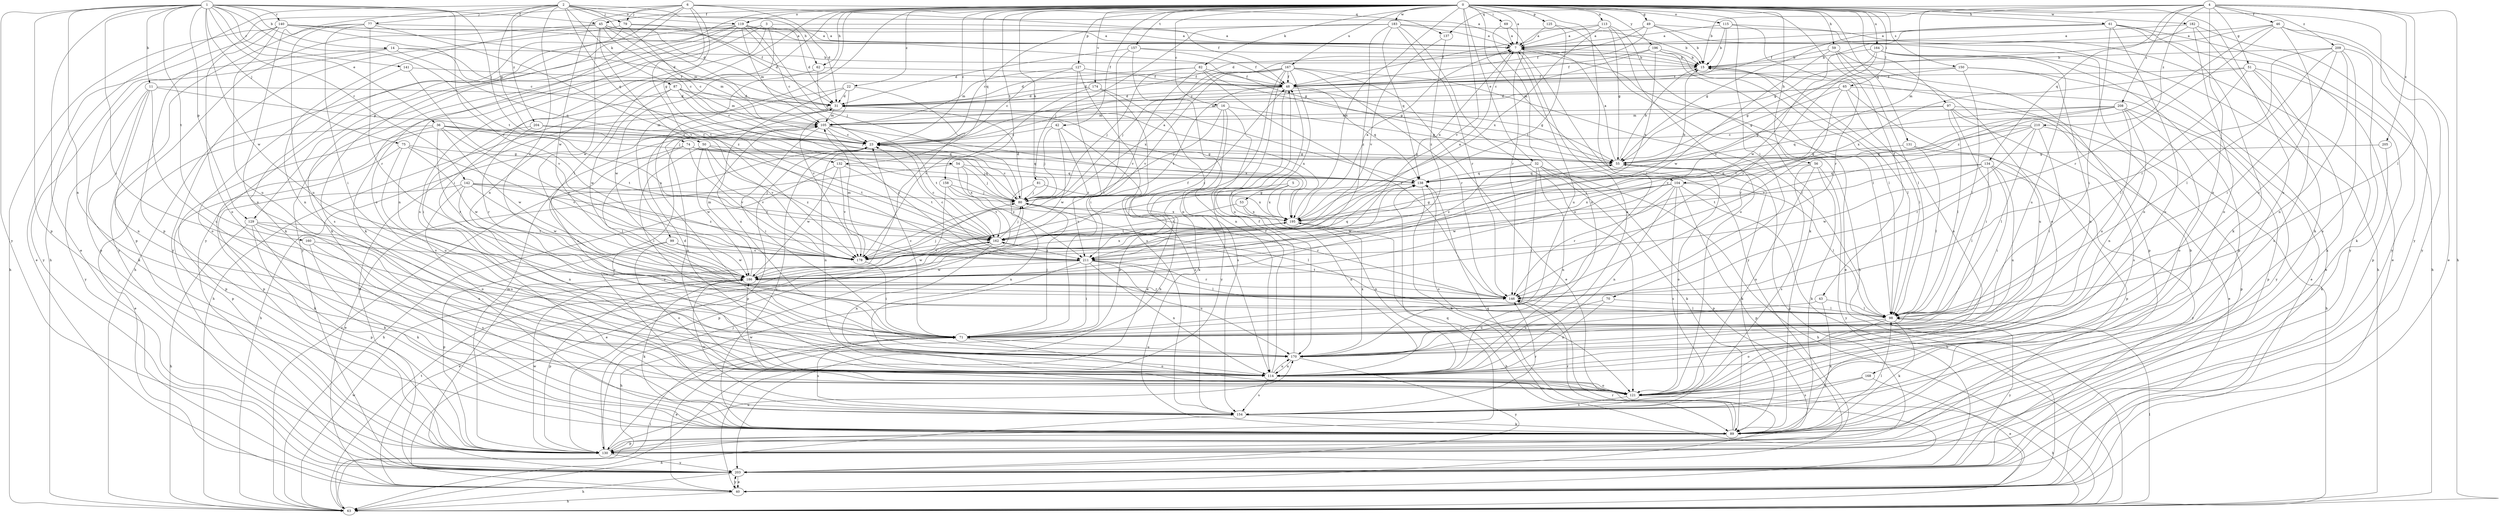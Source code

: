 strict digraph  {
0;
1;
2;
3;
4;
5;
6;
7;
11;
14;
15;
16;
22;
23;
31;
32;
36;
40;
42;
43;
45;
46;
48;
49;
50;
51;
53;
54;
55;
56;
59;
61;
62;
63;
65;
69;
70;
71;
74;
75;
77;
79;
80;
81;
82;
87;
89;
97;
98;
99;
104;
105;
113;
114;
115;
119;
121;
125;
127;
129;
130;
131;
132;
134;
137;
138;
140;
141;
142;
146;
150;
154;
157;
158;
160;
162;
164;
167;
168;
170;
174;
178;
182;
183;
186;
195;
196;
203;
204;
205;
208;
209;
210;
211;
0 -> 7  [label=a];
0 -> 16  [label=c];
0 -> 22  [label=c];
0 -> 23  [label=c];
0 -> 32  [label=e];
0 -> 42  [label=f];
0 -> 43  [label=f];
0 -> 45  [label=f];
0 -> 49  [label=g];
0 -> 56  [label=h];
0 -> 59  [label=h];
0 -> 61  [label=h];
0 -> 62  [label=h];
0 -> 65  [label=i];
0 -> 69  [label=i];
0 -> 70  [label=i];
0 -> 71  [label=i];
0 -> 81  [label=k];
0 -> 82  [label=k];
0 -> 97  [label=l];
0 -> 99  [label=m];
0 -> 104  [label=m];
0 -> 113  [label=n];
0 -> 114  [label=n];
0 -> 115  [label=o];
0 -> 119  [label=o];
0 -> 125  [label=p];
0 -> 127  [label=p];
0 -> 129  [label=p];
0 -> 131  [label=q];
0 -> 132  [label=q];
0 -> 150  [label=s];
0 -> 154  [label=s];
0 -> 157  [label=t];
0 -> 158  [label=t];
0 -> 164  [label=u];
0 -> 167  [label=u];
0 -> 168  [label=u];
0 -> 170  [label=u];
0 -> 174  [label=v];
0 -> 178  [label=v];
0 -> 182  [label=w];
0 -> 183  [label=w];
0 -> 195  [label=x];
0 -> 196  [label=y];
0 -> 203  [label=y];
1 -> 11  [label=b];
1 -> 14  [label=b];
1 -> 36  [label=e];
1 -> 40  [label=e];
1 -> 45  [label=f];
1 -> 71  [label=i];
1 -> 74  [label=j];
1 -> 75  [label=j];
1 -> 114  [label=n];
1 -> 129  [label=p];
1 -> 130  [label=p];
1 -> 140  [label=r];
1 -> 141  [label=r];
1 -> 142  [label=r];
1 -> 160  [label=t];
1 -> 162  [label=t];
1 -> 178  [label=v];
1 -> 186  [label=w];
1 -> 203  [label=y];
2 -> 7  [label=a];
2 -> 31  [label=d];
2 -> 50  [label=g];
2 -> 62  [label=h];
2 -> 63  [label=h];
2 -> 77  [label=j];
2 -> 79  [label=j];
2 -> 87  [label=k];
2 -> 119  [label=o];
2 -> 121  [label=o];
2 -> 132  [label=q];
2 -> 146  [label=r];
2 -> 204  [label=z];
3 -> 7  [label=a];
3 -> 31  [label=d];
3 -> 71  [label=i];
3 -> 89  [label=k];
3 -> 98  [label=l];
3 -> 203  [label=y];
4 -> 15  [label=b];
4 -> 46  [label=f];
4 -> 51  [label=g];
4 -> 63  [label=h];
4 -> 98  [label=l];
4 -> 104  [label=m];
4 -> 114  [label=n];
4 -> 134  [label=q];
4 -> 137  [label=q];
4 -> 205  [label=z];
4 -> 208  [label=z];
4 -> 209  [label=z];
4 -> 210  [label=z];
5 -> 53  [label=g];
5 -> 114  [label=n];
5 -> 178  [label=v];
5 -> 195  [label=x];
6 -> 31  [label=d];
6 -> 48  [label=f];
6 -> 54  [label=g];
6 -> 79  [label=j];
6 -> 121  [label=o];
6 -> 130  [label=p];
6 -> 137  [label=q];
6 -> 178  [label=v];
6 -> 186  [label=w];
6 -> 203  [label=y];
7 -> 15  [label=b];
7 -> 98  [label=l];
7 -> 170  [label=u];
7 -> 195  [label=x];
7 -> 203  [label=y];
11 -> 31  [label=d];
11 -> 80  [label=j];
11 -> 89  [label=k];
11 -> 114  [label=n];
11 -> 170  [label=u];
11 -> 203  [label=y];
14 -> 15  [label=b];
14 -> 105  [label=m];
14 -> 130  [label=p];
14 -> 138  [label=q];
14 -> 203  [label=y];
15 -> 48  [label=f];
15 -> 98  [label=l];
15 -> 121  [label=o];
16 -> 55  [label=g];
16 -> 80  [label=j];
16 -> 89  [label=k];
16 -> 105  [label=m];
16 -> 154  [label=s];
16 -> 211  [label=z];
22 -> 31  [label=d];
22 -> 63  [label=h];
22 -> 170  [label=u];
22 -> 178  [label=v];
22 -> 203  [label=y];
23 -> 55  [label=g];
23 -> 114  [label=n];
23 -> 130  [label=p];
31 -> 105  [label=m];
31 -> 121  [label=o];
31 -> 195  [label=x];
32 -> 63  [label=h];
32 -> 71  [label=i];
32 -> 89  [label=k];
32 -> 114  [label=n];
32 -> 130  [label=p];
32 -> 138  [label=q];
32 -> 211  [label=z];
36 -> 23  [label=c];
36 -> 40  [label=e];
36 -> 130  [label=p];
36 -> 138  [label=q];
36 -> 146  [label=r];
36 -> 162  [label=t];
36 -> 178  [label=v];
36 -> 186  [label=w];
40 -> 63  [label=h];
40 -> 146  [label=r];
40 -> 203  [label=y];
42 -> 23  [label=c];
42 -> 80  [label=j];
42 -> 154  [label=s];
42 -> 186  [label=w];
42 -> 211  [label=z];
43 -> 89  [label=k];
43 -> 98  [label=l];
43 -> 170  [label=u];
45 -> 7  [label=a];
45 -> 23  [label=c];
45 -> 48  [label=f];
45 -> 105  [label=m];
45 -> 114  [label=n];
45 -> 130  [label=p];
45 -> 138  [label=q];
45 -> 186  [label=w];
45 -> 211  [label=z];
46 -> 7  [label=a];
46 -> 40  [label=e];
46 -> 48  [label=f];
46 -> 146  [label=r];
46 -> 170  [label=u];
46 -> 203  [label=y];
46 -> 211  [label=z];
48 -> 31  [label=d];
48 -> 55  [label=g];
48 -> 138  [label=q];
48 -> 162  [label=t];
48 -> 203  [label=y];
49 -> 7  [label=a];
49 -> 15  [label=b];
49 -> 31  [label=d];
49 -> 48  [label=f];
49 -> 63  [label=h];
49 -> 121  [label=o];
50 -> 55  [label=g];
50 -> 71  [label=i];
50 -> 162  [label=t];
50 -> 178  [label=v];
50 -> 186  [label=w];
50 -> 211  [label=z];
51 -> 48  [label=f];
51 -> 89  [label=k];
51 -> 98  [label=l];
51 -> 130  [label=p];
51 -> 154  [label=s];
51 -> 195  [label=x];
53 -> 114  [label=n];
53 -> 162  [label=t];
53 -> 195  [label=x];
54 -> 40  [label=e];
54 -> 80  [label=j];
54 -> 138  [label=q];
54 -> 195  [label=x];
54 -> 211  [label=z];
55 -> 7  [label=a];
55 -> 15  [label=b];
55 -> 89  [label=k];
55 -> 121  [label=o];
55 -> 138  [label=q];
56 -> 89  [label=k];
56 -> 121  [label=o];
56 -> 138  [label=q];
56 -> 154  [label=s];
56 -> 203  [label=y];
59 -> 15  [label=b];
59 -> 98  [label=l];
59 -> 121  [label=o];
59 -> 130  [label=p];
59 -> 186  [label=w];
61 -> 7  [label=a];
61 -> 40  [label=e];
61 -> 55  [label=g];
61 -> 63  [label=h];
61 -> 71  [label=i];
61 -> 89  [label=k];
61 -> 121  [label=o];
61 -> 186  [label=w];
62 -> 48  [label=f];
62 -> 186  [label=w];
62 -> 195  [label=x];
63 -> 23  [label=c];
63 -> 71  [label=i];
63 -> 98  [label=l];
63 -> 162  [label=t];
63 -> 186  [label=w];
65 -> 31  [label=d];
65 -> 55  [label=g];
65 -> 98  [label=l];
65 -> 105  [label=m];
65 -> 146  [label=r];
65 -> 170  [label=u];
65 -> 203  [label=y];
69 -> 7  [label=a];
69 -> 114  [label=n];
69 -> 146  [label=r];
70 -> 98  [label=l];
70 -> 114  [label=n];
70 -> 170  [label=u];
71 -> 23  [label=c];
71 -> 40  [label=e];
71 -> 80  [label=j];
71 -> 121  [label=o];
71 -> 154  [label=s];
71 -> 170  [label=u];
74 -> 55  [label=g];
74 -> 71  [label=i];
74 -> 80  [label=j];
74 -> 98  [label=l];
74 -> 138  [label=q];
74 -> 178  [label=v];
75 -> 55  [label=g];
75 -> 130  [label=p];
75 -> 170  [label=u];
75 -> 178  [label=v];
75 -> 186  [label=w];
77 -> 7  [label=a];
77 -> 71  [label=i];
77 -> 146  [label=r];
77 -> 162  [label=t];
77 -> 170  [label=u];
77 -> 203  [label=y];
79 -> 7  [label=a];
79 -> 23  [label=c];
79 -> 31  [label=d];
79 -> 89  [label=k];
79 -> 203  [label=y];
80 -> 7  [label=a];
80 -> 15  [label=b];
80 -> 23  [label=c];
80 -> 31  [label=d];
80 -> 98  [label=l];
80 -> 146  [label=r];
80 -> 195  [label=x];
81 -> 80  [label=j];
81 -> 114  [label=n];
81 -> 195  [label=x];
82 -> 31  [label=d];
82 -> 48  [label=f];
82 -> 55  [label=g];
82 -> 80  [label=j];
82 -> 146  [label=r];
82 -> 178  [label=v];
87 -> 23  [label=c];
87 -> 31  [label=d];
87 -> 71  [label=i];
87 -> 80  [label=j];
87 -> 105  [label=m];
87 -> 186  [label=w];
89 -> 15  [label=b];
89 -> 23  [label=c];
89 -> 98  [label=l];
89 -> 130  [label=p];
89 -> 138  [label=q];
89 -> 146  [label=r];
97 -> 40  [label=e];
97 -> 55  [label=g];
97 -> 63  [label=h];
97 -> 71  [label=i];
97 -> 98  [label=l];
97 -> 105  [label=m];
97 -> 154  [label=s];
98 -> 71  [label=i];
98 -> 89  [label=k];
98 -> 121  [label=o];
98 -> 203  [label=y];
99 -> 121  [label=o];
99 -> 130  [label=p];
99 -> 178  [label=v];
99 -> 186  [label=w];
104 -> 63  [label=h];
104 -> 80  [label=j];
104 -> 98  [label=l];
104 -> 114  [label=n];
104 -> 130  [label=p];
104 -> 146  [label=r];
104 -> 154  [label=s];
104 -> 186  [label=w];
104 -> 195  [label=x];
105 -> 23  [label=c];
105 -> 63  [label=h];
105 -> 71  [label=i];
105 -> 154  [label=s];
105 -> 162  [label=t];
105 -> 195  [label=x];
105 -> 211  [label=z];
113 -> 7  [label=a];
113 -> 48  [label=f];
113 -> 55  [label=g];
113 -> 89  [label=k];
113 -> 121  [label=o];
113 -> 195  [label=x];
114 -> 7  [label=a];
114 -> 31  [label=d];
114 -> 48  [label=f];
114 -> 121  [label=o];
114 -> 154  [label=s];
114 -> 170  [label=u];
115 -> 7  [label=a];
115 -> 15  [label=b];
115 -> 23  [label=c];
115 -> 146  [label=r];
115 -> 203  [label=y];
119 -> 7  [label=a];
119 -> 23  [label=c];
119 -> 55  [label=g];
119 -> 63  [label=h];
119 -> 80  [label=j];
119 -> 89  [label=k];
119 -> 105  [label=m];
119 -> 114  [label=n];
119 -> 154  [label=s];
121 -> 63  [label=h];
121 -> 154  [label=s];
121 -> 186  [label=w];
125 -> 7  [label=a];
125 -> 63  [label=h];
125 -> 162  [label=t];
127 -> 23  [label=c];
127 -> 48  [label=f];
127 -> 71  [label=i];
127 -> 105  [label=m];
127 -> 154  [label=s];
129 -> 63  [label=h];
129 -> 89  [label=k];
129 -> 114  [label=n];
129 -> 130  [label=p];
129 -> 162  [label=t];
129 -> 170  [label=u];
130 -> 55  [label=g];
130 -> 80  [label=j];
130 -> 105  [label=m];
130 -> 138  [label=q];
130 -> 170  [label=u];
130 -> 186  [label=w];
130 -> 203  [label=y];
131 -> 55  [label=g];
131 -> 98  [label=l];
131 -> 130  [label=p];
132 -> 63  [label=h];
132 -> 138  [label=q];
132 -> 162  [label=t];
132 -> 178  [label=v];
132 -> 186  [label=w];
134 -> 71  [label=i];
134 -> 98  [label=l];
134 -> 138  [label=q];
134 -> 162  [label=t];
134 -> 170  [label=u];
134 -> 186  [label=w];
134 -> 203  [label=y];
137 -> 178  [label=v];
137 -> 211  [label=z];
138 -> 80  [label=j];
138 -> 89  [label=k];
138 -> 121  [label=o];
138 -> 186  [label=w];
140 -> 7  [label=a];
140 -> 15  [label=b];
140 -> 23  [label=c];
140 -> 31  [label=d];
140 -> 40  [label=e];
140 -> 63  [label=h];
140 -> 121  [label=o];
140 -> 170  [label=u];
141 -> 48  [label=f];
141 -> 121  [label=o];
141 -> 178  [label=v];
142 -> 80  [label=j];
142 -> 89  [label=k];
142 -> 114  [label=n];
142 -> 121  [label=o];
142 -> 162  [label=t];
142 -> 186  [label=w];
142 -> 211  [label=z];
146 -> 98  [label=l];
146 -> 162  [label=t];
150 -> 40  [label=e];
150 -> 48  [label=f];
150 -> 55  [label=g];
150 -> 98  [label=l];
150 -> 114  [label=n];
154 -> 63  [label=h];
154 -> 89  [label=k];
154 -> 146  [label=r];
154 -> 186  [label=w];
157 -> 15  [label=b];
157 -> 31  [label=d];
157 -> 48  [label=f];
157 -> 71  [label=i];
157 -> 114  [label=n];
158 -> 40  [label=e];
158 -> 80  [label=j];
158 -> 130  [label=p];
158 -> 162  [label=t];
160 -> 89  [label=k];
160 -> 154  [label=s];
160 -> 178  [label=v];
162 -> 7  [label=a];
162 -> 23  [label=c];
162 -> 40  [label=e];
162 -> 55  [label=g];
162 -> 80  [label=j];
162 -> 114  [label=n];
162 -> 178  [label=v];
162 -> 186  [label=w];
162 -> 211  [label=z];
164 -> 15  [label=b];
164 -> 40  [label=e];
164 -> 130  [label=p];
164 -> 146  [label=r];
164 -> 170  [label=u];
164 -> 211  [label=z];
167 -> 31  [label=d];
167 -> 40  [label=e];
167 -> 48  [label=f];
167 -> 63  [label=h];
167 -> 80  [label=j];
167 -> 98  [label=l];
167 -> 114  [label=n];
167 -> 146  [label=r];
167 -> 170  [label=u];
167 -> 178  [label=v];
168 -> 40  [label=e];
168 -> 121  [label=o];
168 -> 154  [label=s];
170 -> 48  [label=f];
170 -> 114  [label=n];
170 -> 195  [label=x];
170 -> 203  [label=y];
174 -> 31  [label=d];
174 -> 40  [label=e];
174 -> 130  [label=p];
174 -> 178  [label=v];
178 -> 71  [label=i];
178 -> 105  [label=m];
178 -> 138  [label=q];
178 -> 195  [label=x];
182 -> 7  [label=a];
182 -> 55  [label=g];
182 -> 89  [label=k];
182 -> 121  [label=o];
182 -> 203  [label=y];
183 -> 7  [label=a];
183 -> 15  [label=b];
183 -> 23  [label=c];
183 -> 80  [label=j];
183 -> 121  [label=o];
183 -> 138  [label=q];
183 -> 146  [label=r];
183 -> 211  [label=z];
186 -> 48  [label=f];
186 -> 80  [label=j];
186 -> 89  [label=k];
186 -> 105  [label=m];
186 -> 130  [label=p];
186 -> 146  [label=r];
195 -> 7  [label=a];
195 -> 63  [label=h];
195 -> 162  [label=t];
196 -> 15  [label=b];
196 -> 23  [label=c];
196 -> 40  [label=e];
196 -> 48  [label=f];
196 -> 98  [label=l];
196 -> 195  [label=x];
203 -> 31  [label=d];
203 -> 40  [label=e];
203 -> 63  [label=h];
204 -> 23  [label=c];
204 -> 130  [label=p];
204 -> 146  [label=r];
204 -> 178  [label=v];
205 -> 55  [label=g];
205 -> 89  [label=k];
208 -> 105  [label=m];
208 -> 114  [label=n];
208 -> 121  [label=o];
208 -> 130  [label=p];
208 -> 138  [label=q];
208 -> 162  [label=t];
208 -> 170  [label=u];
208 -> 178  [label=v];
209 -> 15  [label=b];
209 -> 71  [label=i];
209 -> 89  [label=k];
209 -> 98  [label=l];
209 -> 114  [label=n];
209 -> 146  [label=r];
209 -> 154  [label=s];
210 -> 23  [label=c];
210 -> 71  [label=i];
210 -> 98  [label=l];
210 -> 130  [label=p];
210 -> 138  [label=q];
210 -> 146  [label=r];
210 -> 178  [label=v];
211 -> 23  [label=c];
211 -> 63  [label=h];
211 -> 71  [label=i];
211 -> 98  [label=l];
211 -> 114  [label=n];
211 -> 146  [label=r];
211 -> 170  [label=u];
211 -> 186  [label=w];
}
